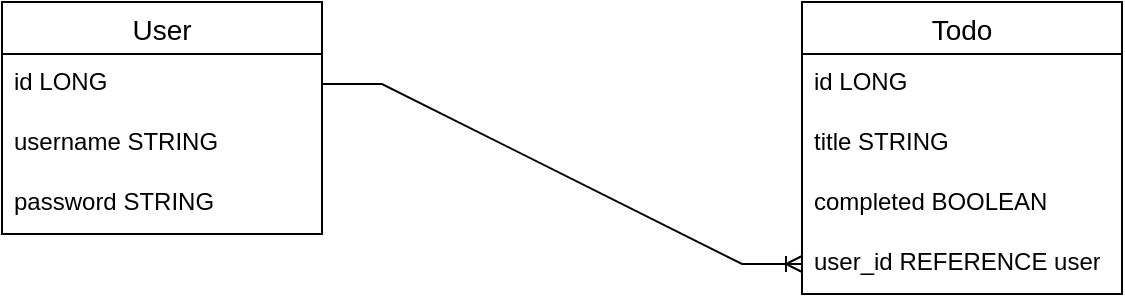 <mxfile version="22.1.16" type="github">
  <diagram name="Страница — 1" id="V8dIwb4xdE5-M7pDZoMd">
    <mxGraphModel dx="1002" dy="577" grid="1" gridSize="10" guides="1" tooltips="1" connect="1" arrows="1" fold="1" page="1" pageScale="1" pageWidth="827" pageHeight="1169" math="0" shadow="0">
      <root>
        <mxCell id="0" />
        <mxCell id="1" parent="0" />
        <mxCell id="amkfHbnSsSgfft5rSqqa-1" value="User" style="swimlane;fontStyle=0;childLayout=stackLayout;horizontal=1;startSize=26;horizontalStack=0;resizeParent=1;resizeParentMax=0;resizeLast=0;collapsible=1;marginBottom=0;align=center;fontSize=14;" parent="1" vertex="1">
          <mxGeometry x="90" y="110" width="160" height="116" as="geometry" />
        </mxCell>
        <mxCell id="amkfHbnSsSgfft5rSqqa-2" value="id LONG" style="text;strokeColor=none;fillColor=none;spacingLeft=4;spacingRight=4;overflow=hidden;rotatable=0;points=[[0,0.5],[1,0.5]];portConstraint=eastwest;fontSize=12;whiteSpace=wrap;html=1;" parent="amkfHbnSsSgfft5rSqqa-1" vertex="1">
          <mxGeometry y="26" width="160" height="30" as="geometry" />
        </mxCell>
        <mxCell id="amkfHbnSsSgfft5rSqqa-3" value="username STRING" style="text;strokeColor=none;fillColor=none;spacingLeft=4;spacingRight=4;overflow=hidden;rotatable=0;points=[[0,0.5],[1,0.5]];portConstraint=eastwest;fontSize=12;whiteSpace=wrap;html=1;" parent="amkfHbnSsSgfft5rSqqa-1" vertex="1">
          <mxGeometry y="56" width="160" height="30" as="geometry" />
        </mxCell>
        <mxCell id="amkfHbnSsSgfft5rSqqa-4" value="password STRING" style="text;strokeColor=none;fillColor=none;spacingLeft=4;spacingRight=4;overflow=hidden;rotatable=0;points=[[0,0.5],[1,0.5]];portConstraint=eastwest;fontSize=12;whiteSpace=wrap;html=1;" parent="amkfHbnSsSgfft5rSqqa-1" vertex="1">
          <mxGeometry y="86" width="160" height="30" as="geometry" />
        </mxCell>
        <mxCell id="amkfHbnSsSgfft5rSqqa-5" value="Todo" style="swimlane;fontStyle=0;childLayout=stackLayout;horizontal=1;startSize=26;horizontalStack=0;resizeParent=1;resizeParentMax=0;resizeLast=0;collapsible=1;marginBottom=0;align=center;fontSize=14;" parent="1" vertex="1">
          <mxGeometry x="490" y="110" width="160" height="146" as="geometry" />
        </mxCell>
        <mxCell id="amkfHbnSsSgfft5rSqqa-6" value="id LONG" style="text;strokeColor=none;fillColor=none;spacingLeft=4;spacingRight=4;overflow=hidden;rotatable=0;points=[[0,0.5],[1,0.5]];portConstraint=eastwest;fontSize=12;whiteSpace=wrap;html=1;" parent="amkfHbnSsSgfft5rSqqa-5" vertex="1">
          <mxGeometry y="26" width="160" height="30" as="geometry" />
        </mxCell>
        <mxCell id="amkfHbnSsSgfft5rSqqa-7" value="title STRING" style="text;strokeColor=none;fillColor=none;spacingLeft=4;spacingRight=4;overflow=hidden;rotatable=0;points=[[0,0.5],[1,0.5]];portConstraint=eastwest;fontSize=12;whiteSpace=wrap;html=1;" parent="amkfHbnSsSgfft5rSqqa-5" vertex="1">
          <mxGeometry y="56" width="160" height="30" as="geometry" />
        </mxCell>
        <mxCell id="amkfHbnSsSgfft5rSqqa-8" value="completed BOOLEAN" style="text;strokeColor=none;fillColor=none;spacingLeft=4;spacingRight=4;overflow=hidden;rotatable=0;points=[[0,0.5],[1,0.5]];portConstraint=eastwest;fontSize=12;whiteSpace=wrap;html=1;" parent="amkfHbnSsSgfft5rSqqa-5" vertex="1">
          <mxGeometry y="86" width="160" height="30" as="geometry" />
        </mxCell>
        <mxCell id="amkfHbnSsSgfft5rSqqa-10" value="user_id REFERENCE user" style="text;strokeColor=none;fillColor=none;spacingLeft=4;spacingRight=4;overflow=hidden;rotatable=0;points=[[0,0.5],[1,0.5]];portConstraint=eastwest;fontSize=12;whiteSpace=wrap;html=1;" parent="amkfHbnSsSgfft5rSqqa-5" vertex="1">
          <mxGeometry y="116" width="160" height="30" as="geometry" />
        </mxCell>
        <mxCell id="amkfHbnSsSgfft5rSqqa-11" value="" style="edgeStyle=entityRelationEdgeStyle;fontSize=12;html=1;endArrow=ERoneToMany;rounded=0;" parent="1" source="amkfHbnSsSgfft5rSqqa-2" target="amkfHbnSsSgfft5rSqqa-10" edge="1">
          <mxGeometry width="100" height="100" relative="1" as="geometry">
            <mxPoint x="330" y="240" as="sourcePoint" />
            <mxPoint x="430" y="140" as="targetPoint" />
          </mxGeometry>
        </mxCell>
      </root>
    </mxGraphModel>
  </diagram>
</mxfile>
